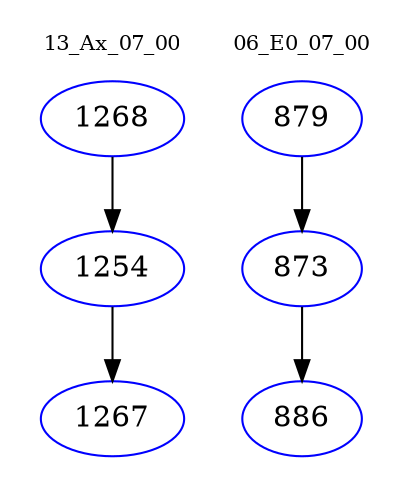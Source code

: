 digraph{
subgraph cluster_0 {
color = white
label = "13_Ax_07_00";
fontsize=10;
T0_1268 [label="1268", color="blue"]
T0_1268 -> T0_1254 [color="black"]
T0_1254 [label="1254", color="blue"]
T0_1254 -> T0_1267 [color="black"]
T0_1267 [label="1267", color="blue"]
}
subgraph cluster_1 {
color = white
label = "06_E0_07_00";
fontsize=10;
T1_879 [label="879", color="blue"]
T1_879 -> T1_873 [color="black"]
T1_873 [label="873", color="blue"]
T1_873 -> T1_886 [color="black"]
T1_886 [label="886", color="blue"]
}
}
